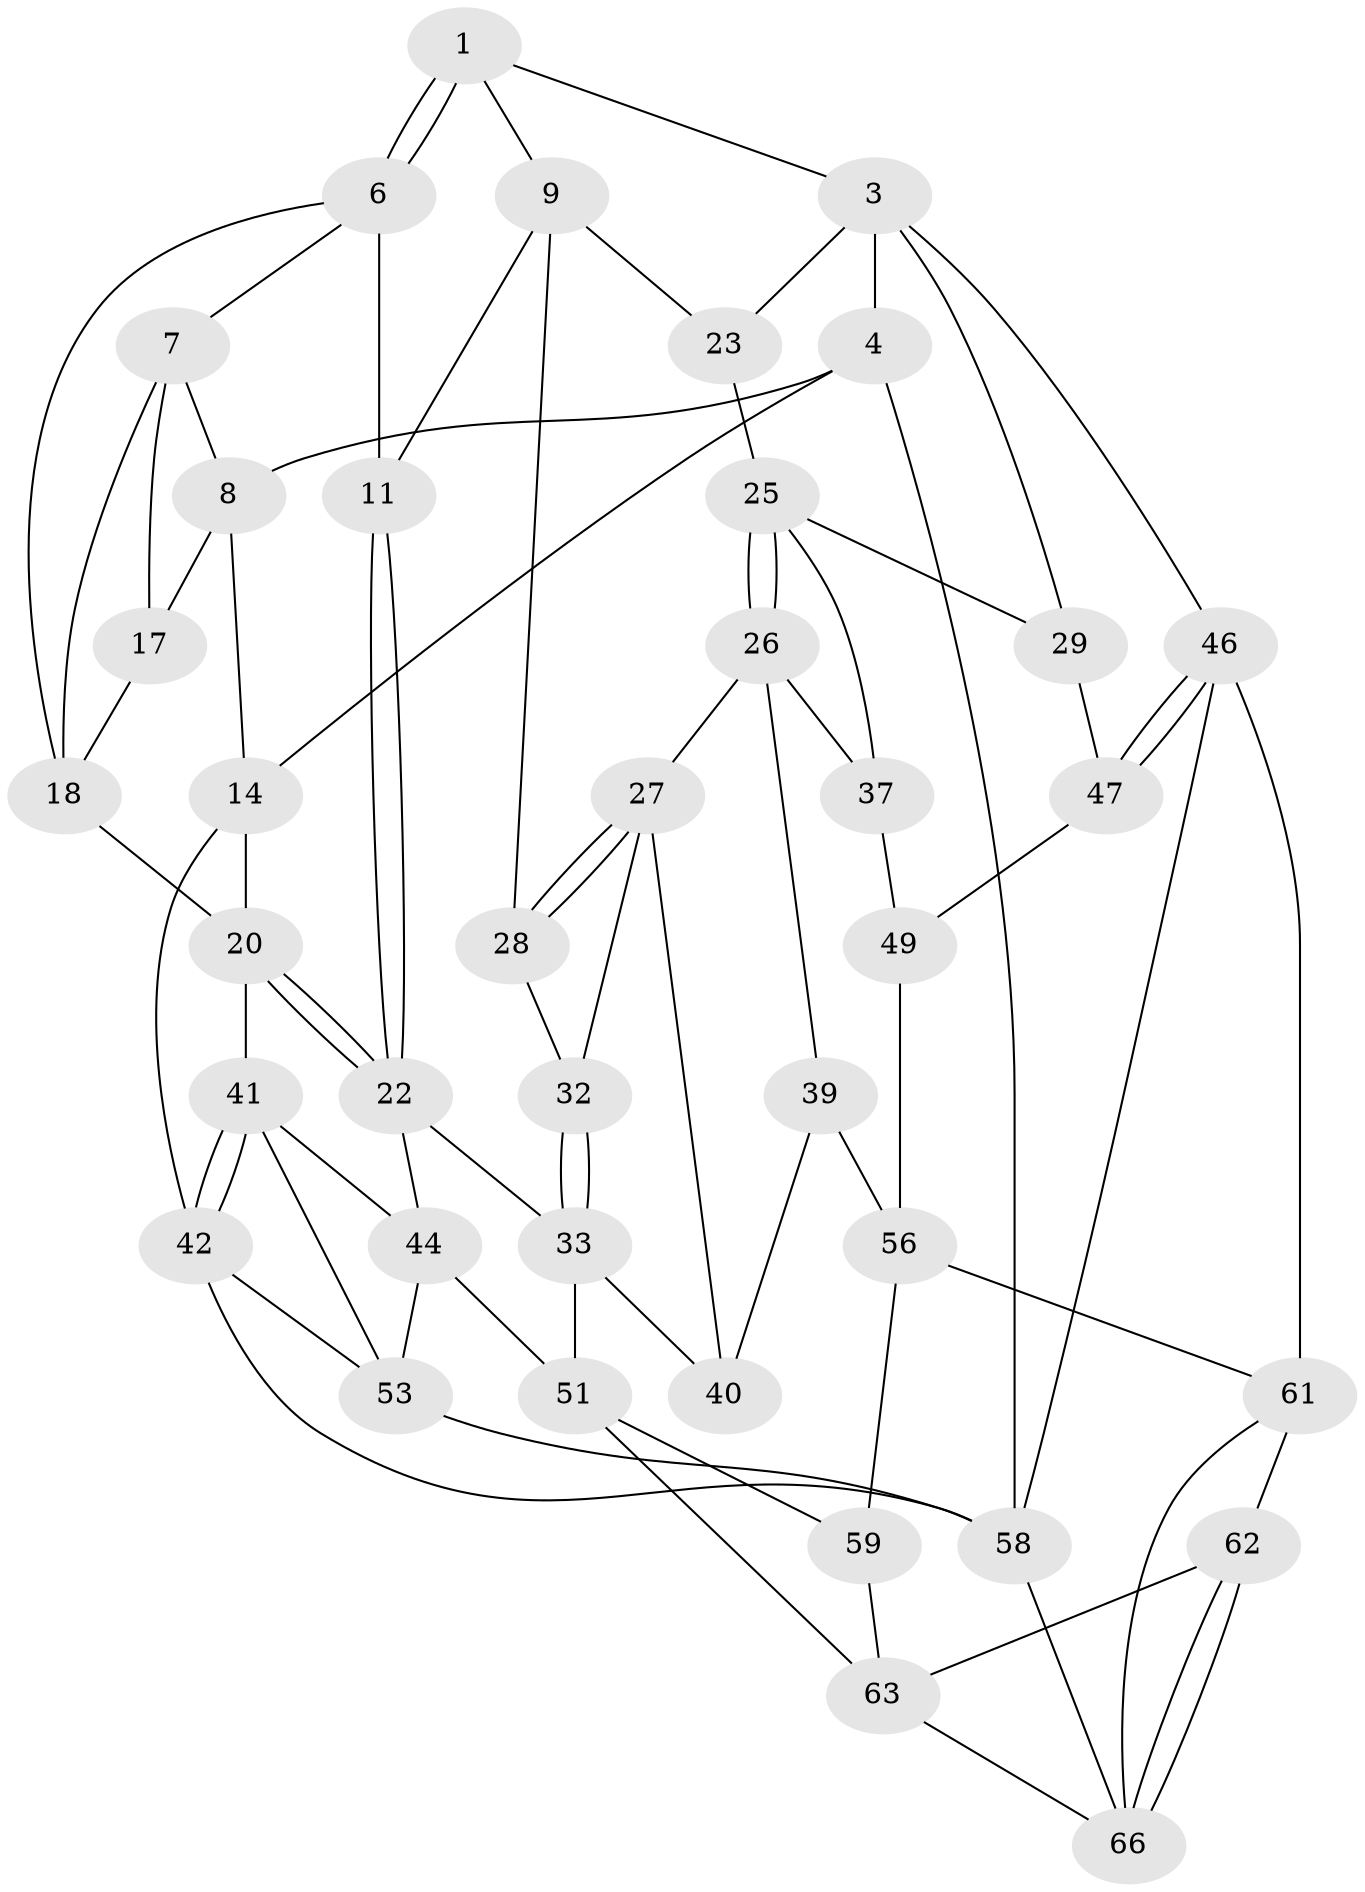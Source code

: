 // original degree distribution, {3: 0.029411764705882353, 4: 0.25, 5: 0.5, 6: 0.22058823529411764}
// Generated by graph-tools (version 1.1) at 2025/11/02/27/25 16:11:58]
// undirected, 39 vertices, 81 edges
graph export_dot {
graph [start="1"]
  node [color=gray90,style=filled];
  1 [pos="+0.39003202804356185+0",super="+2"];
  3 [pos="+1+0",super="+24"];
  4 [pos="+0+0",super="+5"];
  6 [pos="+0.3454387700221871+0",super="+12"];
  7 [pos="+0.22844320870907253+0.1285997186552205",super="+16"];
  8 [pos="+0.12012164619856713+0.03999780212552642",super="+13"];
  9 [pos="+0.5824962573789154+0.11326193894387739",super="+10"];
  11 [pos="+0.42867274353641266+0.2524924679405061"];
  14 [pos="+0.0223462913306419+0.26056023902327413",super="+15"];
  17 [pos="+0.1312824809189864+0.15793967350496246"];
  18 [pos="+0.23589315536377337+0.162673037676022",super="+19"];
  20 [pos="+0.23946392128318245+0.3035274066485543",super="+21"];
  22 [pos="+0.34329862719080667+0.3349824439912844",super="+34"];
  23 [pos="+0.8848875691232878+0.10273076848052283"];
  25 [pos="+0.7293396227585579+0.28636348581660026",super="+30"];
  26 [pos="+0.6898499797934006+0.30845025217779853",super="+38"];
  27 [pos="+0.6654416502766594+0.30356776836485494",super="+35"];
  28 [pos="+0.5842160369422169+0.2629956635144362",super="+31"];
  29 [pos="+1+0"];
  32 [pos="+0.4906991378413557+0.4372934892824269",super="+36"];
  33 [pos="+0.412468285989289+0.4451214855270834",super="+50"];
  37 [pos="+0.795315908560869+0.49825161535091084"];
  39 [pos="+0.705400419152866+0.5707474364145243"];
  40 [pos="+0.6560736526045375+0.5620606543641353"];
  41 [pos="+0.13059613522490113+0.4726513996594991",super="+45"];
  42 [pos="+0+0.6446465854339758",super="+43"];
  44 [pos="+0.27102117898280037+0.5025382136439303",super="+52"];
  46 [pos="+1+1"];
  47 [pos="+1+1",super="+48"];
  49 [pos="+0.896957915196294+0.5145481257488068",super="+55"];
  51 [pos="+0.40625285508978876+0.7268961949555501",super="+60"];
  53 [pos="+0.20979468657190206+0.734066299775713",super="+54"];
  56 [pos="+0.7919319659979956+0.740356424267525",super="+57"];
  58 [pos="+0+1",super="+68"];
  59 [pos="+0.6225104475741462+0.7580730568064026"];
  61 [pos="+0.7580205695470338+0.7988636473661128",super="+65"];
  62 [pos="+0.7527446763205315+0.8043346802867608"];
  63 [pos="+0.6478632392932073+0.7744493567124163",super="+64"];
  66 [pos="+0.6690849259856625+0.9649736304926515",super="+67"];
  1 -- 6;
  1 -- 6;
  1 -- 3;
  1 -- 9;
  3 -- 4;
  3 -- 46;
  3 -- 29;
  3 -- 23;
  4 -- 58;
  4 -- 14;
  4 -- 8;
  6 -- 7;
  6 -- 18;
  6 -- 11;
  7 -- 8;
  7 -- 17;
  7 -- 18;
  8 -- 17;
  8 -- 14;
  9 -- 23;
  9 -- 11;
  9 -- 28;
  11 -- 22;
  11 -- 22;
  14 -- 42;
  14 -- 20;
  17 -- 18;
  18 -- 20;
  20 -- 22;
  20 -- 22;
  20 -- 41;
  22 -- 33;
  22 -- 44;
  23 -- 25;
  25 -- 26;
  25 -- 26;
  25 -- 37;
  25 -- 29;
  26 -- 27;
  26 -- 37;
  26 -- 39;
  27 -- 28;
  27 -- 28;
  27 -- 32;
  27 -- 40;
  28 -- 32 [weight=2];
  29 -- 47;
  32 -- 33;
  32 -- 33;
  33 -- 40;
  33 -- 51;
  37 -- 49;
  39 -- 40;
  39 -- 56;
  41 -- 42;
  41 -- 42;
  41 -- 44;
  41 -- 53;
  42 -- 53;
  42 -- 58;
  44 -- 51;
  44 -- 53;
  46 -- 47;
  46 -- 47;
  46 -- 58;
  46 -- 61;
  47 -- 49 [weight=2];
  49 -- 56;
  51 -- 59;
  51 -- 63;
  53 -- 58;
  56 -- 61;
  56 -- 59;
  58 -- 66;
  59 -- 63;
  61 -- 62;
  61 -- 66;
  62 -- 63;
  62 -- 66;
  62 -- 66;
  63 -- 66;
}
